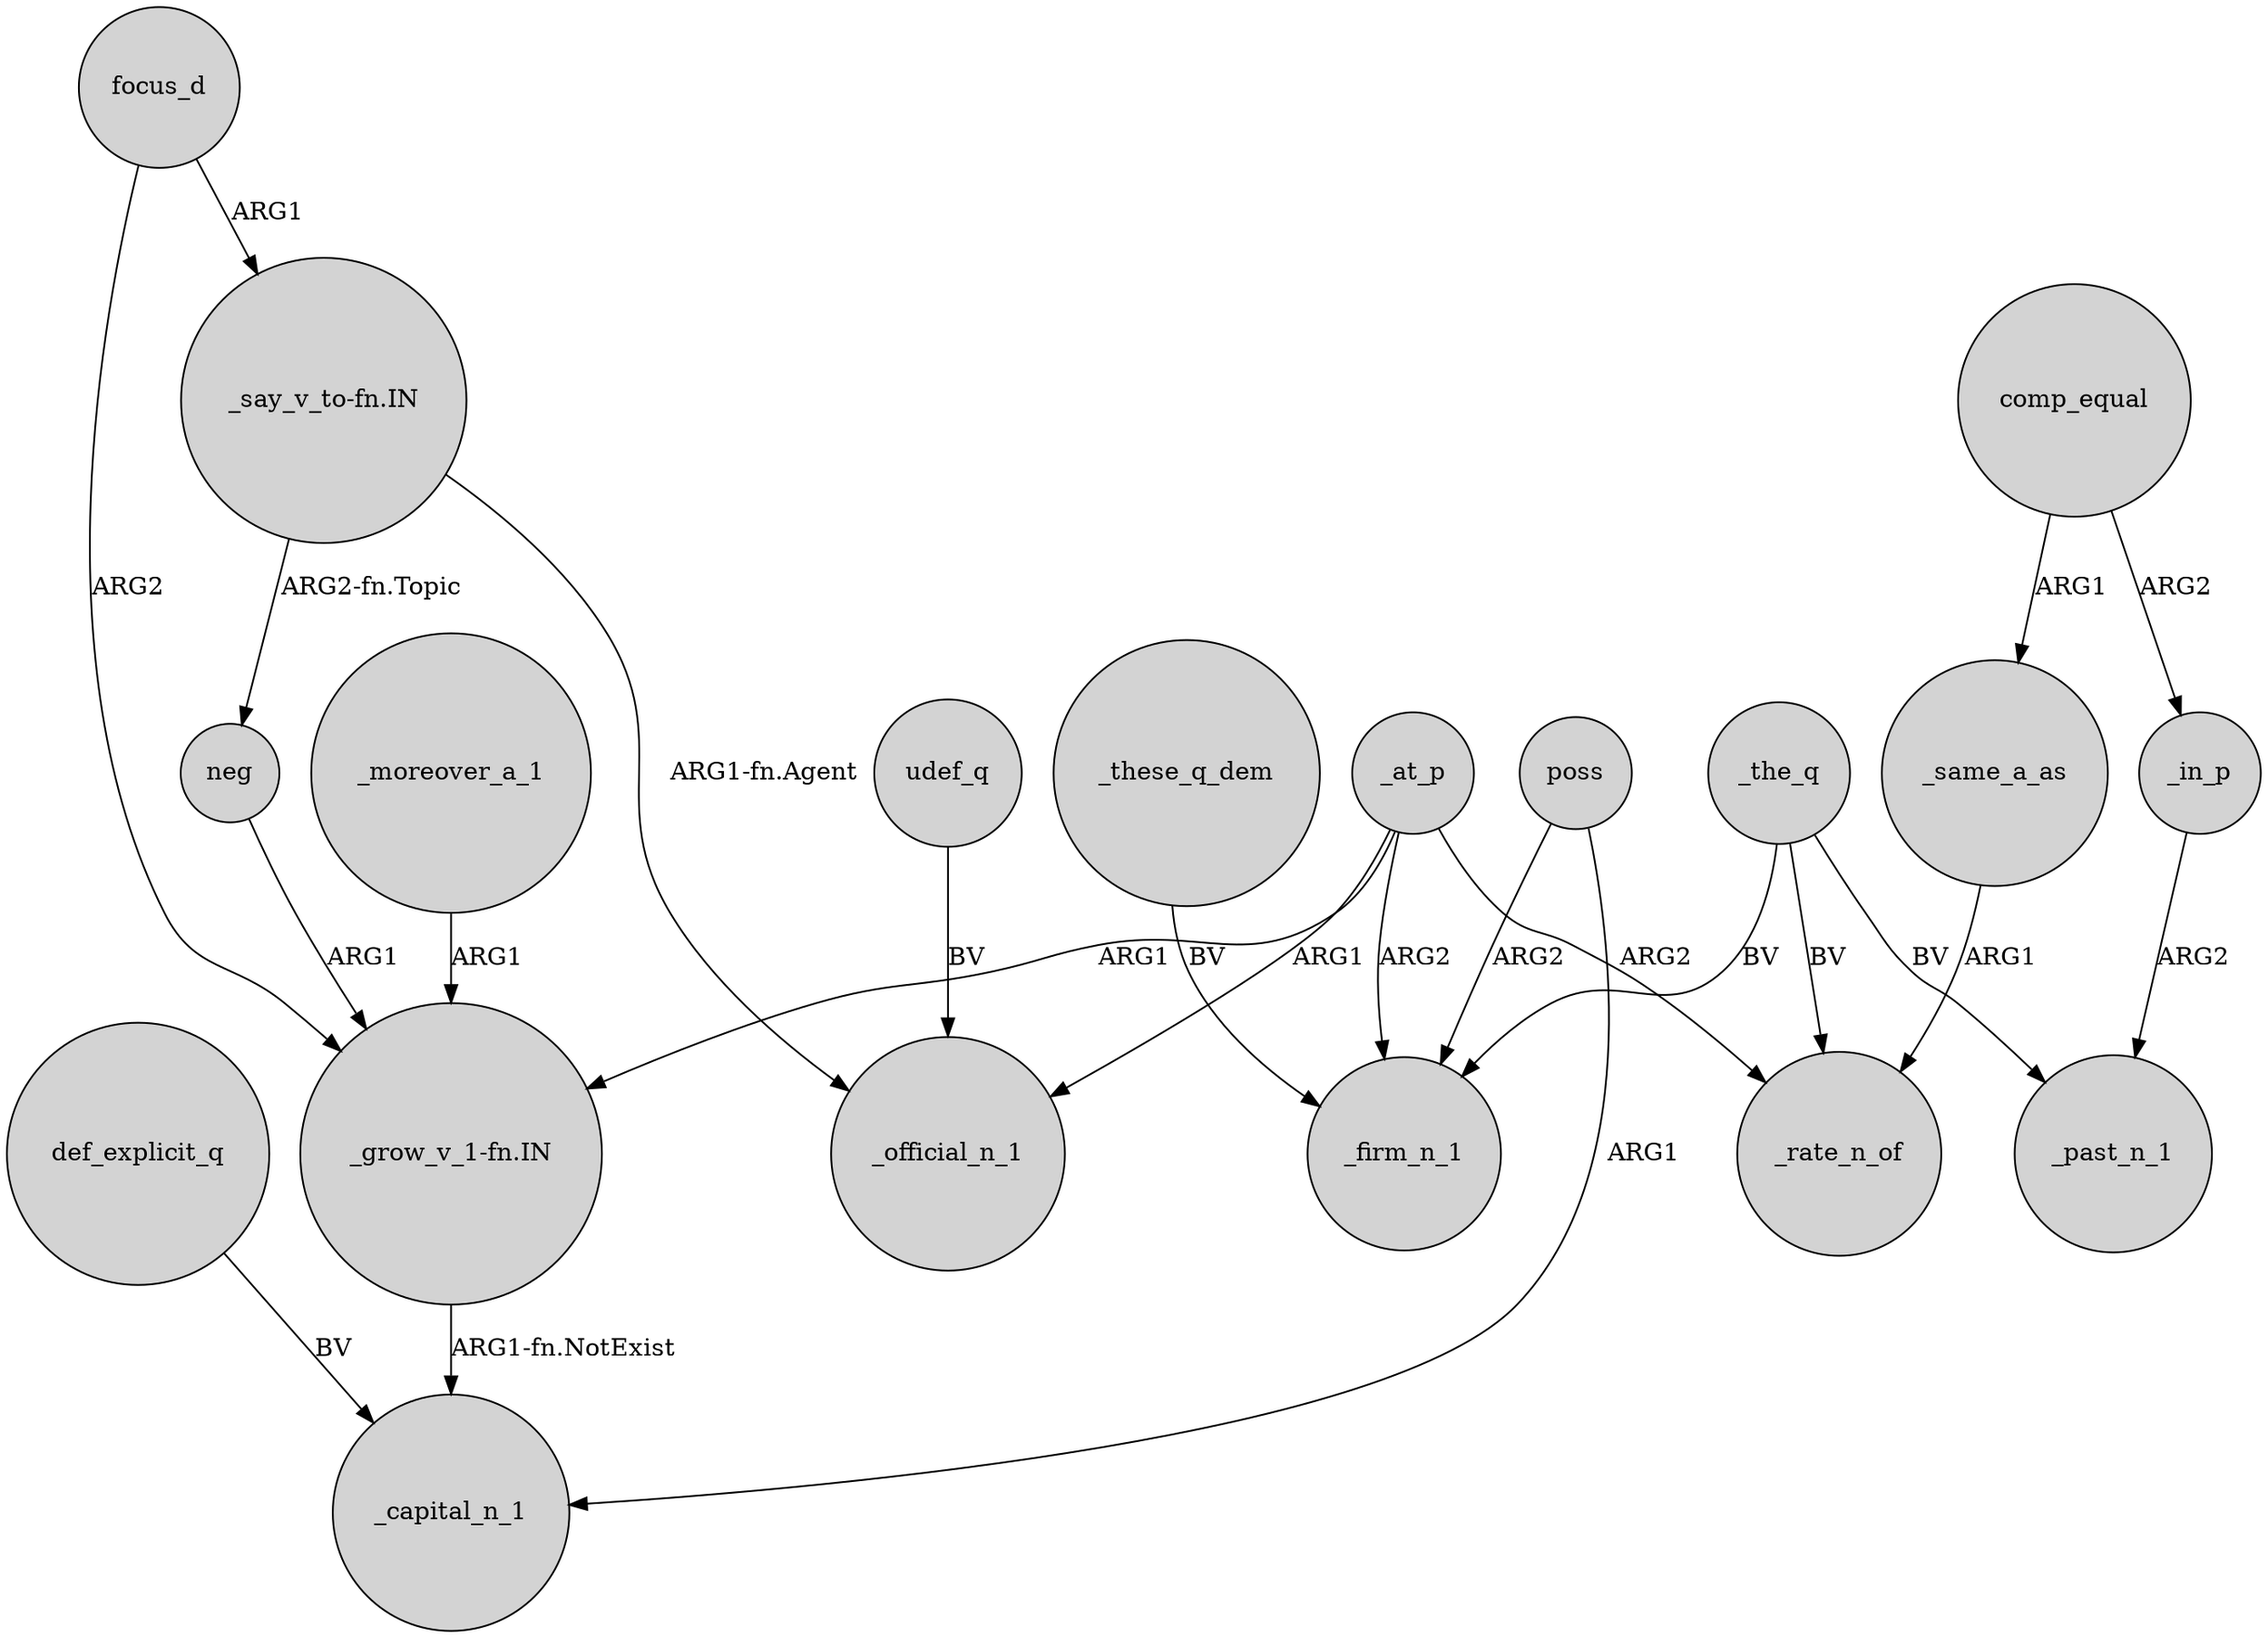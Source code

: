 digraph {
	node [shape=circle style=filled]
	def_explicit_q -> _capital_n_1 [label=BV]
	focus_d -> "_grow_v_1-fn.IN" [label=ARG2]
	_these_q_dem -> _firm_n_1 [label=BV]
	_at_p -> _rate_n_of [label=ARG2]
	_in_p -> _past_n_1 [label=ARG2]
	"_say_v_to-fn.IN" -> _official_n_1 [label="ARG1-fn.Agent"]
	_same_a_as -> _rate_n_of [label=ARG1]
	comp_equal -> _in_p [label=ARG2]
	_moreover_a_1 -> "_grow_v_1-fn.IN" [label=ARG1]
	_the_q -> _rate_n_of [label=BV]
	focus_d -> "_say_v_to-fn.IN" [label=ARG1]
	_at_p -> "_grow_v_1-fn.IN" [label=ARG1]
	comp_equal -> _same_a_as [label=ARG1]
	_the_q -> _past_n_1 [label=BV]
	udef_q -> _official_n_1 [label=BV]
	neg -> "_grow_v_1-fn.IN" [label=ARG1]
	poss -> _firm_n_1 [label=ARG2]
	_the_q -> _firm_n_1 [label=BV]
	"_say_v_to-fn.IN" -> neg [label="ARG2-fn.Topic"]
	_at_p -> _official_n_1 [label=ARG1]
	poss -> _capital_n_1 [label=ARG1]
	_at_p -> _firm_n_1 [label=ARG2]
	"_grow_v_1-fn.IN" -> _capital_n_1 [label="ARG1-fn.NotExist"]
}
